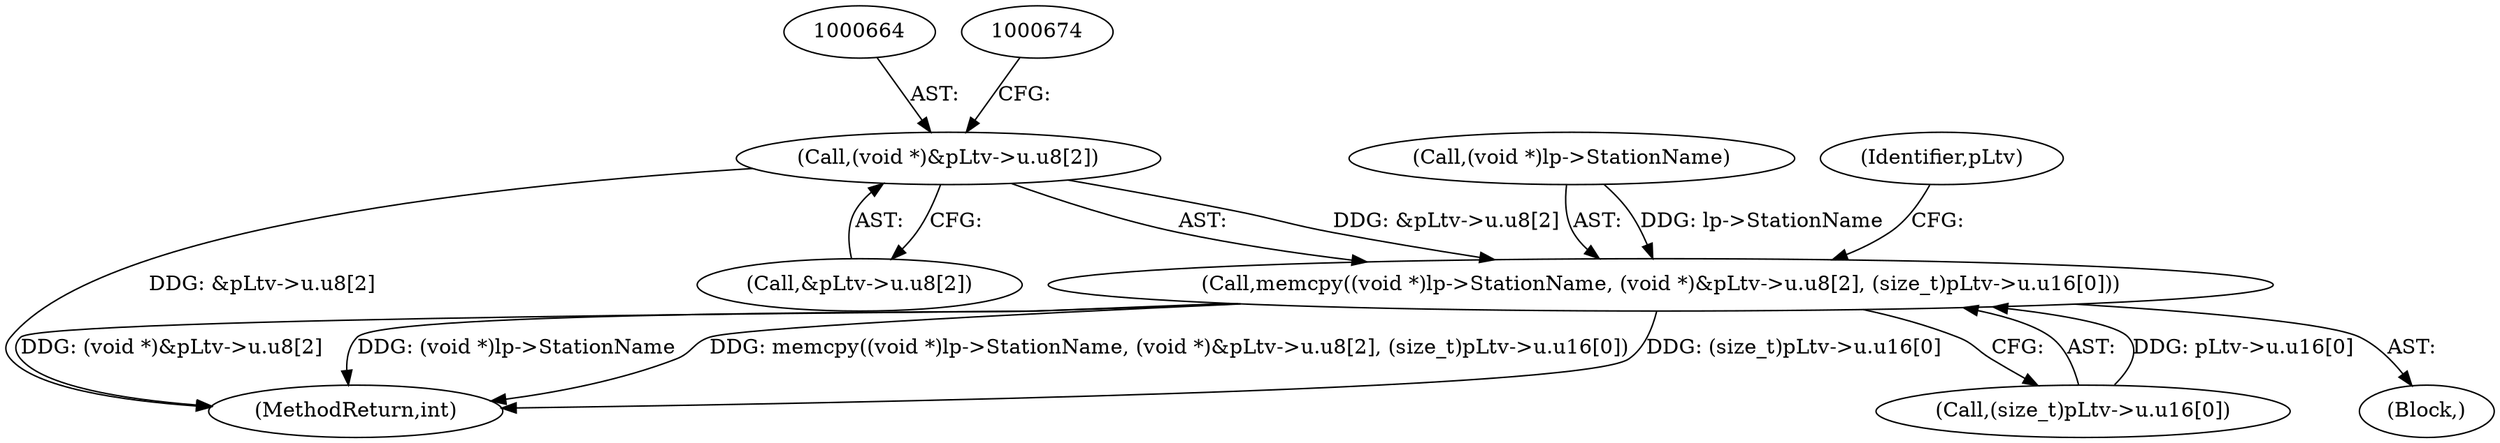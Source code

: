 digraph "1_linux_b5e2f339865fb443107e5b10603e53bbc92dc054_0@del" {
"1000663" [label="(Call,(void *)&pLtv->u.u8[2])"];
"1000657" [label="(Call,memcpy((void *)lp->StationName, (void *)&pLtv->u.u8[2], (size_t)pLtv->u.u16[0]))"];
"1000665" [label="(Call,&pLtv->u.u8[2])"];
"1000663" [label="(Call,(void *)&pLtv->u.u8[2])"];
"1000411" [label="(Block,)"];
"1000658" [label="(Call,(void *)lp->StationName)"];
"1000686" [label="(Identifier,pLtv)"];
"1000657" [label="(Call,memcpy((void *)lp->StationName, (void *)&pLtv->u.u8[2], (size_t)pLtv->u.u16[0]))"];
"1002516" [label="(MethodReturn,int)"];
"1000673" [label="(Call,(size_t)pLtv->u.u16[0])"];
"1000663" -> "1000657"  [label="AST: "];
"1000663" -> "1000665"  [label="CFG: "];
"1000664" -> "1000663"  [label="AST: "];
"1000665" -> "1000663"  [label="AST: "];
"1000674" -> "1000663"  [label="CFG: "];
"1000663" -> "1002516"  [label="DDG: &pLtv->u.u8[2]"];
"1000663" -> "1000657"  [label="DDG: &pLtv->u.u8[2]"];
"1000657" -> "1000411"  [label="AST: "];
"1000657" -> "1000673"  [label="CFG: "];
"1000658" -> "1000657"  [label="AST: "];
"1000673" -> "1000657"  [label="AST: "];
"1000686" -> "1000657"  [label="CFG: "];
"1000657" -> "1002516"  [label="DDG: (void *)&pLtv->u.u8[2]"];
"1000657" -> "1002516"  [label="DDG: (void *)lp->StationName"];
"1000657" -> "1002516"  [label="DDG: memcpy((void *)lp->StationName, (void *)&pLtv->u.u8[2], (size_t)pLtv->u.u16[0])"];
"1000657" -> "1002516"  [label="DDG: (size_t)pLtv->u.u16[0]"];
"1000658" -> "1000657"  [label="DDG: lp->StationName"];
"1000673" -> "1000657"  [label="DDG: pLtv->u.u16[0]"];
}
